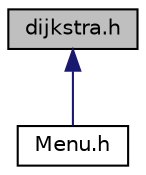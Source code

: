 digraph "dijkstra.h"
{
 // LATEX_PDF_SIZE
  edge [fontname="Helvetica",fontsize="10",labelfontname="Helvetica",labelfontsize="10"];
  node [fontname="Helvetica",fontsize="10",shape=record];
  Node1 [label="dijkstra.h",height=0.2,width=0.4,color="black", fillcolor="grey75", style="filled", fontcolor="black",tooltip="Header file for Dijkstra's algorithm implementation."];
  Node1 -> Node2 [dir="back",color="midnightblue",fontsize="10",style="solid",fontname="Helvetica"];
  Node2 [label="Menu.h",height=0.2,width=0.4,color="black", fillcolor="white", style="filled",URL="$Menu_8h.html",tooltip="Header file for the Menu class."];
}
